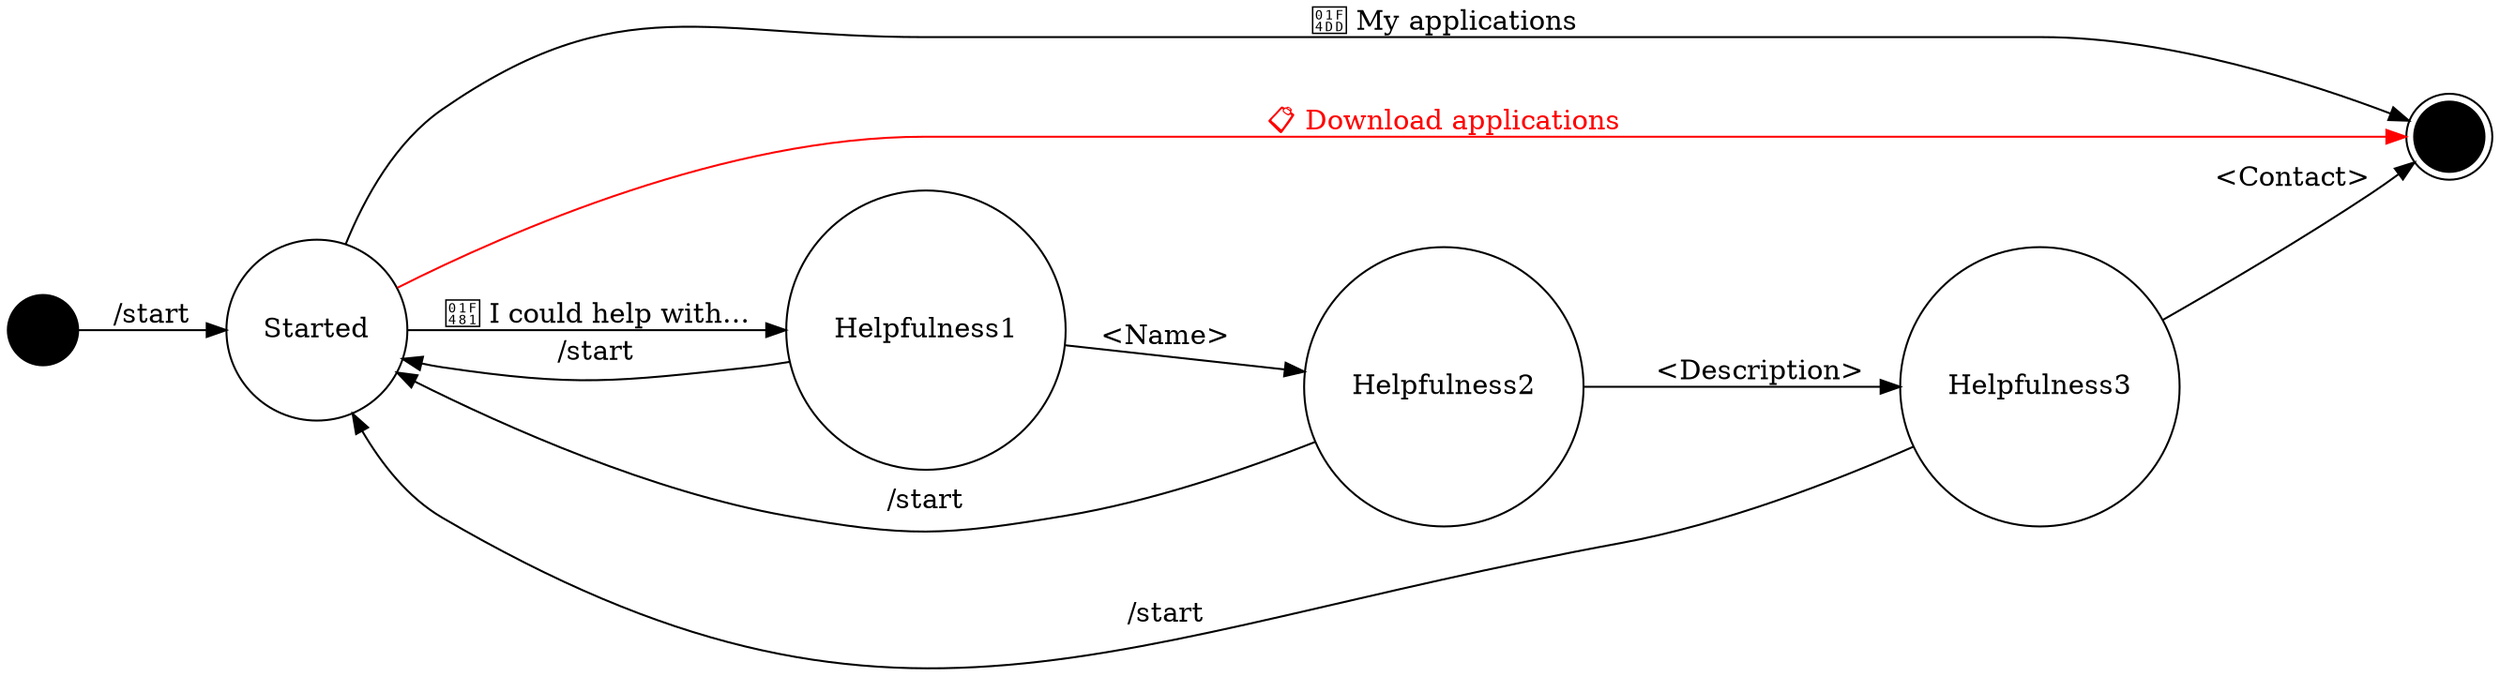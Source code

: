 digraph "Hoodworking FSM" {
    rankdir = LR;
    node [shape = circle, style = filled, fillcolor = white];

    START [fillcolor = black, label = ""];
    END [shape = doublecircle, fillcolor = black, label = ""];
    STARTED [label = "Started"];
    HELPFULNESS1 [label = "Helpfulness1"];
    HELPFULNESS2 [label = "Helpfulness2"];
    HELPFULNESS3 [label = "Helpfulness3"];

    START -> STARTED [label = "/start"];
    STARTED -> HELPFULNESS1 [label = "💁 I could help with…"];
    HELPFULNESS1 -> HELPFULNESS2 [label = "<Name>"];
    HELPFULNESS1 -> STARTED [label = "/start"];
    HELPFULNESS2 -> HELPFULNESS3 [label = "<Description>"];
    HELPFULNESS2 -> STARTED [label = "/start"];
    HELPFULNESS3 -> END [label = "<Contact>"];
    HELPFULNESS3 -> STARTED [label = "/start"];
    STARTED -> END [label = "📝 My applications"];
    STARTED -> END [label = "📋 Download applications", color = red, fontcolor = red];
}
